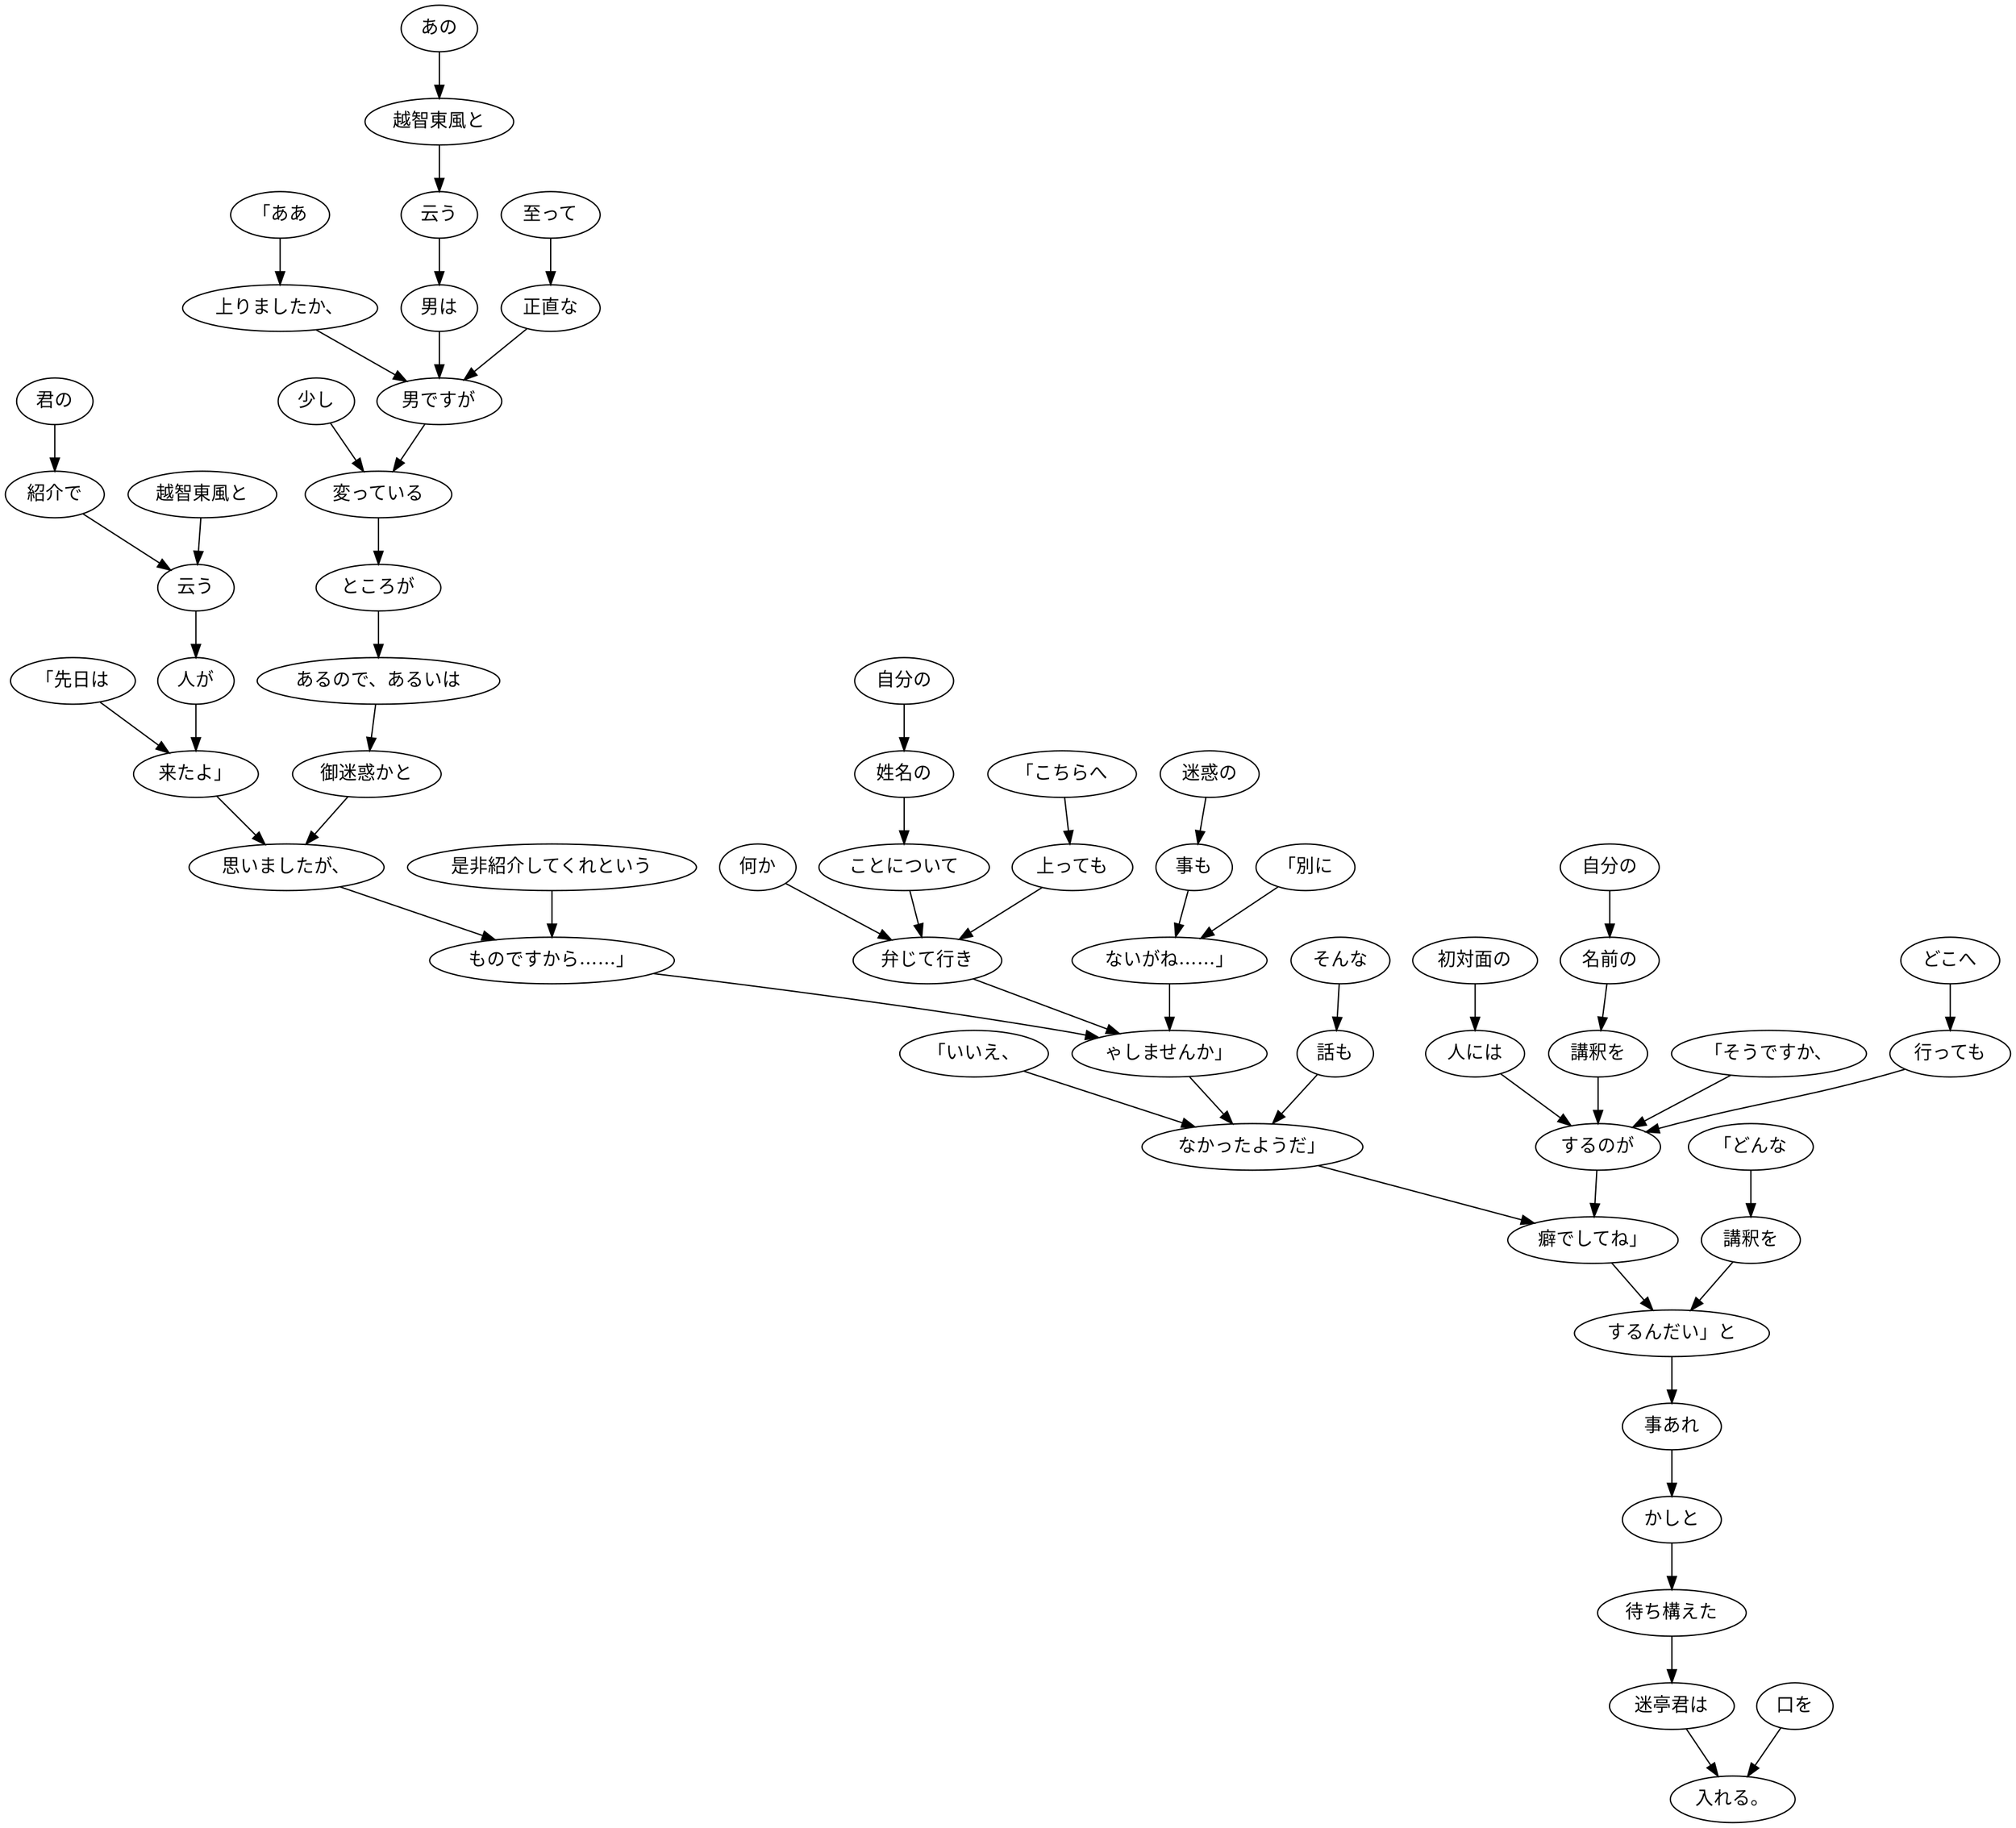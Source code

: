 digraph graph1013 {
	node0 [label="「先日は"];
	node1 [label="君の"];
	node2 [label="紹介で"];
	node3 [label="越智東風と"];
	node4 [label="云う"];
	node5 [label="人が"];
	node6 [label="来たよ」"];
	node7 [label="「ああ"];
	node8 [label="上りましたか、"];
	node9 [label="あの"];
	node10 [label="越智東風と"];
	node11 [label="云う"];
	node12 [label="男は"];
	node13 [label="至って"];
	node14 [label="正直な"];
	node15 [label="男ですが"];
	node16 [label="少し"];
	node17 [label="変っている"];
	node18 [label="ところが"];
	node19 [label="あるので、あるいは"];
	node20 [label="御迷惑かと"];
	node21 [label="思いましたが、"];
	node22 [label="是非紹介してくれという"];
	node23 [label="ものですから……」"];
	node24 [label="「別に"];
	node25 [label="迷惑の"];
	node26 [label="事も"];
	node27 [label="ないがね……」"];
	node28 [label="「こちらへ"];
	node29 [label="上っても"];
	node30 [label="自分の"];
	node31 [label="姓名の"];
	node32 [label="ことについて"];
	node33 [label="何か"];
	node34 [label="弁じて行き"];
	node35 [label="ゃしませんか」"];
	node36 [label="「いいえ、"];
	node37 [label="そんな"];
	node38 [label="話も"];
	node39 [label="なかったようだ」"];
	node40 [label="「そうですか、"];
	node41 [label="どこへ"];
	node42 [label="行っても"];
	node43 [label="初対面の"];
	node44 [label="人には"];
	node45 [label="自分の"];
	node46 [label="名前の"];
	node47 [label="講釈を"];
	node48 [label="するのが"];
	node49 [label="癖でしてね」"];
	node50 [label="「どんな"];
	node51 [label="講釈を"];
	node52 [label="するんだい」と"];
	node53 [label="事あれ"];
	node54 [label="かしと"];
	node55 [label="待ち構えた"];
	node56 [label="迷亭君は"];
	node57 [label="口を"];
	node58 [label="入れる。"];
	node0 -> node6;
	node1 -> node2;
	node2 -> node4;
	node3 -> node4;
	node4 -> node5;
	node5 -> node6;
	node6 -> node21;
	node7 -> node8;
	node8 -> node15;
	node9 -> node10;
	node10 -> node11;
	node11 -> node12;
	node12 -> node15;
	node13 -> node14;
	node14 -> node15;
	node15 -> node17;
	node16 -> node17;
	node17 -> node18;
	node18 -> node19;
	node19 -> node20;
	node20 -> node21;
	node21 -> node23;
	node22 -> node23;
	node23 -> node35;
	node24 -> node27;
	node25 -> node26;
	node26 -> node27;
	node27 -> node35;
	node28 -> node29;
	node29 -> node34;
	node30 -> node31;
	node31 -> node32;
	node32 -> node34;
	node33 -> node34;
	node34 -> node35;
	node35 -> node39;
	node36 -> node39;
	node37 -> node38;
	node38 -> node39;
	node39 -> node49;
	node40 -> node48;
	node41 -> node42;
	node42 -> node48;
	node43 -> node44;
	node44 -> node48;
	node45 -> node46;
	node46 -> node47;
	node47 -> node48;
	node48 -> node49;
	node49 -> node52;
	node50 -> node51;
	node51 -> node52;
	node52 -> node53;
	node53 -> node54;
	node54 -> node55;
	node55 -> node56;
	node56 -> node58;
	node57 -> node58;
}
